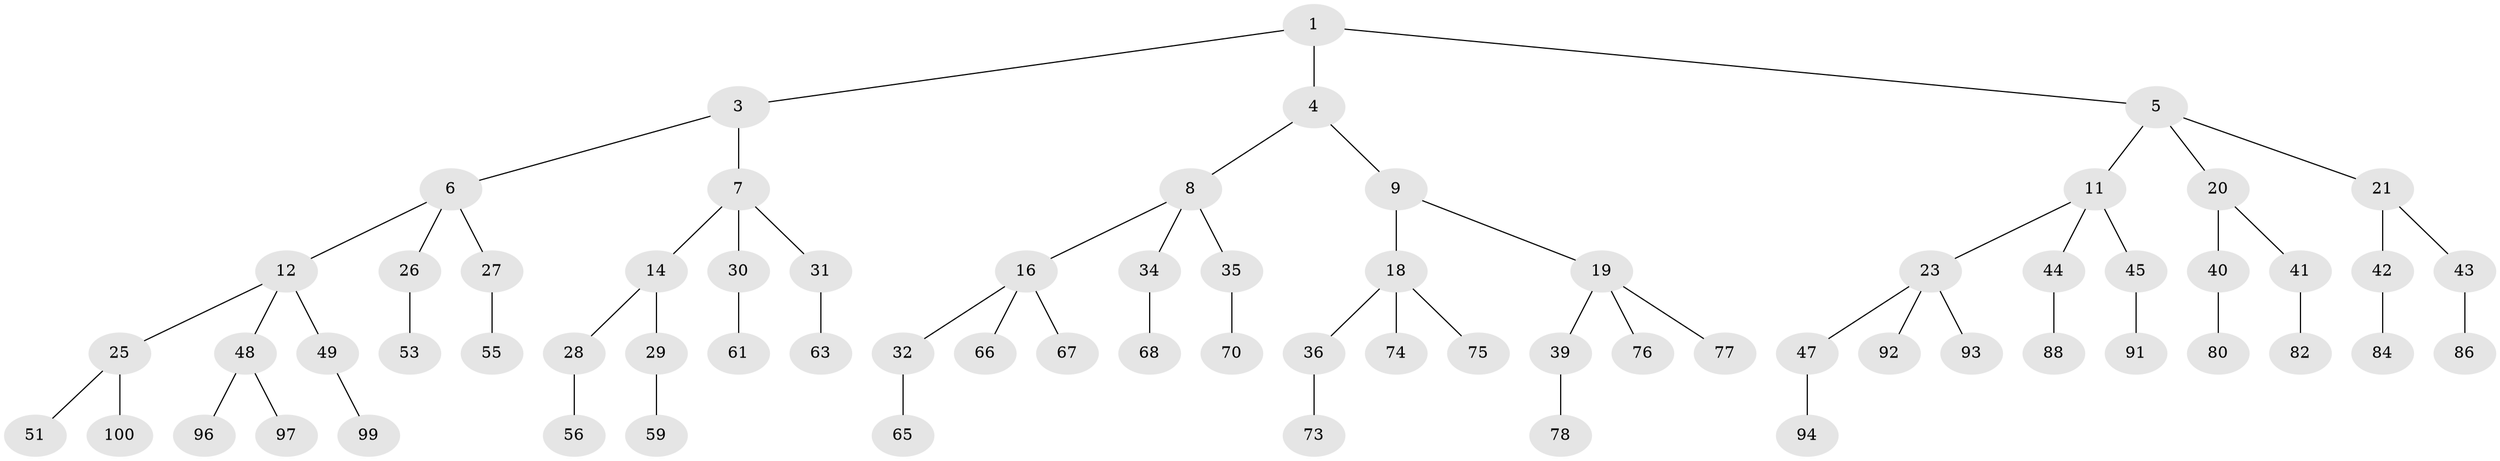 // original degree distribution, {2: 0.02, 3: 0.48, 1: 0.5}
// Generated by graph-tools (version 1.1) at 2025/38/02/21/25 10:38:56]
// undirected, 69 vertices, 68 edges
graph export_dot {
graph [start="1"]
  node [color=gray90,style=filled];
  1 [super="+2"];
  3 [latent=1];
  4 [latent=0.5];
  5 [latent=0.5,super="+10"];
  6 [latent=0.5,super="+13"];
  7 [latent=0.5,super="+15"];
  8 [latent=0.333333,super="+17"];
  9 [latent=0.333333];
  11 [latent=0.333333,super="+22"];
  12 [latent=0.333333,super="+24"];
  14 [latent=0.333333];
  16 [latent=0.25,super="+33"];
  18 [latent=0.25,super="+37"];
  19 [latent=0.25,super="+38"];
  20 [latent=0.25];
  21 [latent=0.25];
  23 [latent=0.25,super="+46"];
  25 [latent=0.25,super="+50"];
  26 [latent=0.25,super="+52"];
  27 [latent=0.25,super="+54"];
  28 [latent=0.25,super="+57"];
  29 [latent=0.25,super="+58"];
  30 [latent=0.25,super="+60"];
  31 [latent=0.25,super="+62"];
  32 [latent=0.2,super="+64"];
  34 [latent=0.2,super="+69"];
  35 [latent=0.2,super="+71"];
  36 [latent=0.2,super="+72"];
  39 [latent=0.2,super="+79"];
  40 [latent=0.2,super="+81"];
  41 [latent=0.2,super="+83"];
  42 [latent=0.2,super="+85"];
  43 [latent=0.2,super="+87"];
  44 [latent=0.2,super="+89"];
  45 [latent=0.2,super="+90"];
  47 [latent=0.2,super="+95"];
  48 [latent=0.2];
  49 [latent=0.2,super="+98"];
  51 [latent=0.2];
  53 [latent=0.2];
  55 [latent=0.2];
  56 [latent=0.2];
  59 [latent=0.2];
  61 [latent=0.2];
  63 [latent=0.2];
  65 [latent=0.166667];
  66 [latent=0.166667];
  67 [latent=0.166667];
  68 [latent=0.166667];
  70 [latent=0.166667];
  73 [latent=0.166667];
  74 [latent=0.166667];
  75 [latent=0.166667];
  76 [latent=0.166667];
  77 [latent=0.166667];
  78 [latent=0.166667];
  80 [latent=0.166667];
  82 [latent=0.166667];
  84 [latent=0.166667];
  86 [latent=0.166667];
  88 [latent=0.166667];
  91 [latent=0.166667];
  92 [latent=0.166667];
  93 [latent=0.166667];
  94 [latent=0.166667];
  96 [latent=0.166667];
  97 [latent=0.166667];
  99 [latent=0.166667];
  100 [latent=0.166667];
  1 -- 3;
  1 -- 4;
  1 -- 5;
  3 -- 6;
  3 -- 7;
  4 -- 8;
  4 -- 9;
  5 -- 11;
  5 -- 21;
  5 -- 20;
  6 -- 12;
  6 -- 26;
  6 -- 27;
  7 -- 14;
  7 -- 31;
  7 -- 30;
  8 -- 16;
  8 -- 34;
  8 -- 35;
  9 -- 18;
  9 -- 19;
  11 -- 23;
  11 -- 44;
  11 -- 45;
  12 -- 25;
  12 -- 48;
  12 -- 49;
  14 -- 28;
  14 -- 29;
  16 -- 32;
  16 -- 66;
  16 -- 67;
  18 -- 36;
  18 -- 75;
  18 -- 74;
  19 -- 39;
  19 -- 76;
  19 -- 77;
  20 -- 40;
  20 -- 41;
  21 -- 42;
  21 -- 43;
  23 -- 47;
  23 -- 92;
  23 -- 93;
  25 -- 51;
  25 -- 100;
  26 -- 53;
  27 -- 55;
  28 -- 56;
  29 -- 59;
  30 -- 61;
  31 -- 63;
  32 -- 65;
  34 -- 68;
  35 -- 70;
  36 -- 73;
  39 -- 78;
  40 -- 80;
  41 -- 82;
  42 -- 84;
  43 -- 86;
  44 -- 88;
  45 -- 91;
  47 -- 94;
  48 -- 96;
  48 -- 97;
  49 -- 99;
}
